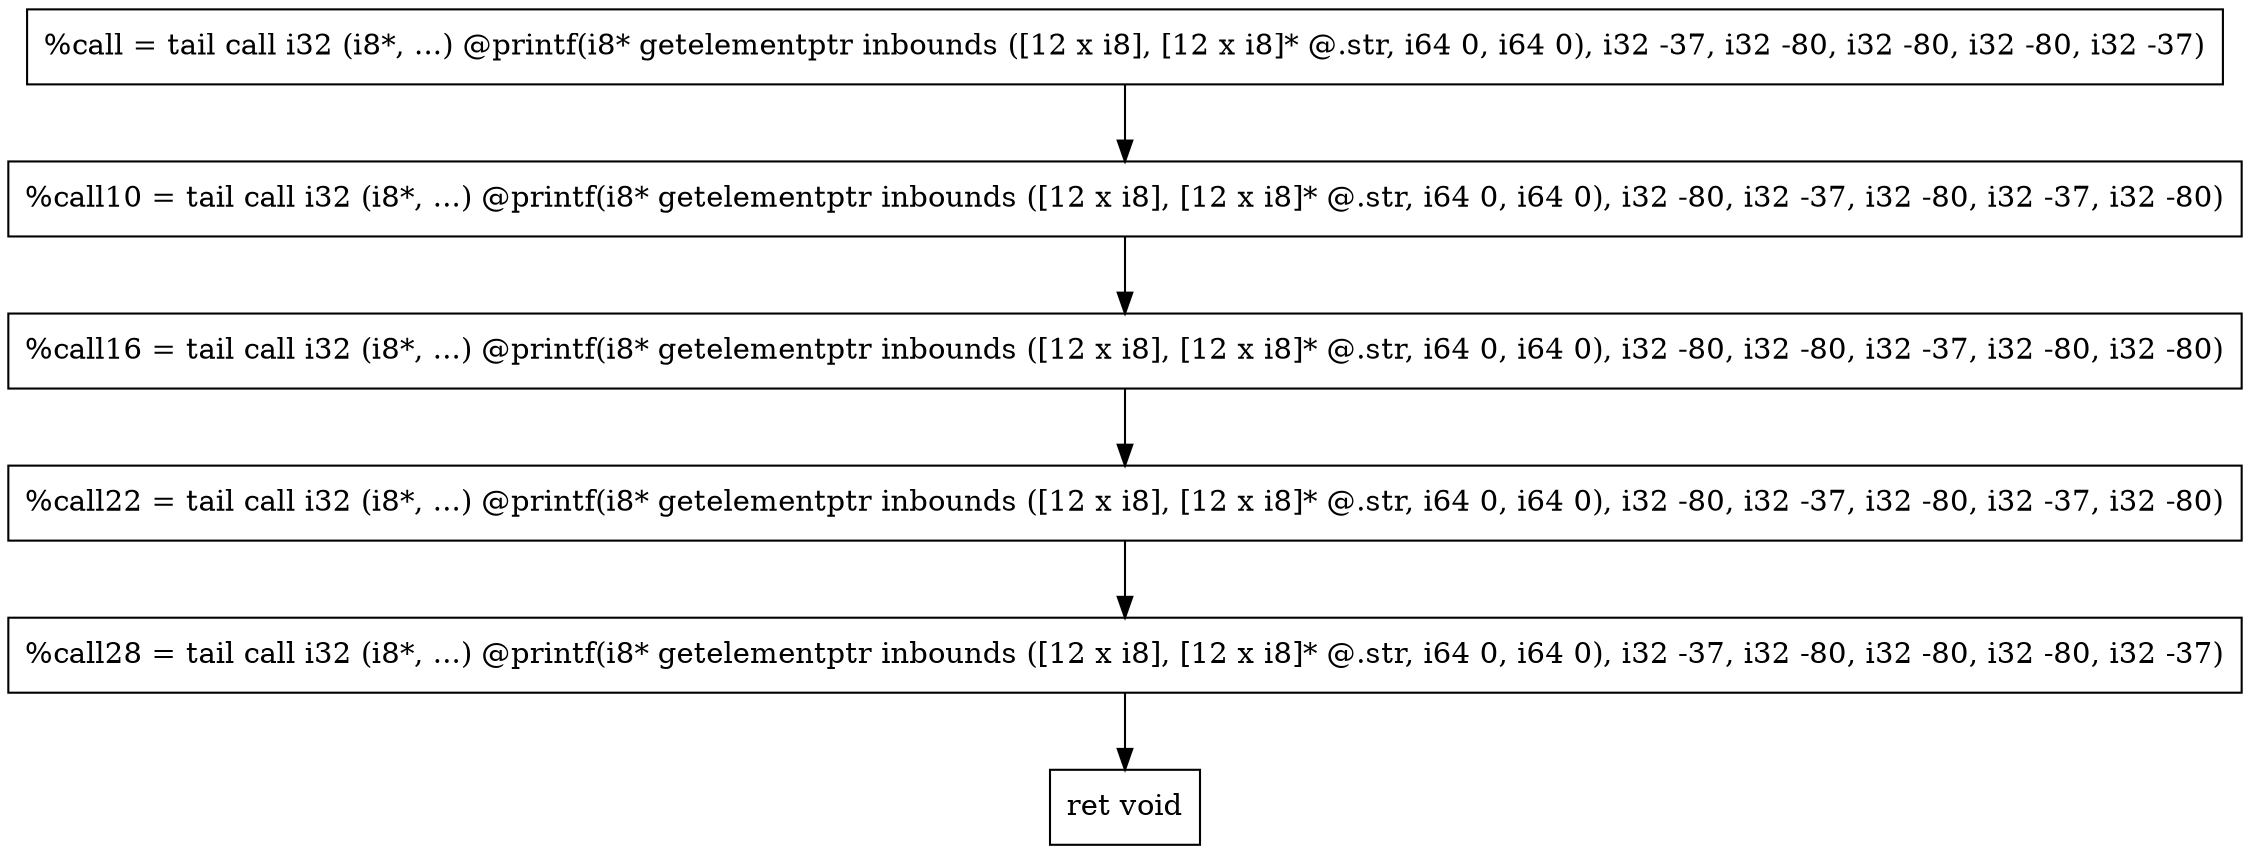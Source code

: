 digraph "CDFG for'func' function" {
	Node0x56326c138e08[shape=record, label="  %call = tail call i32 (i8*, ...) @printf(i8* getelementptr inbounds ([12 x i8], [12 x i8]* @.str, i64 0, i64 0), i32 -37, i32 -80, i32 -80, i32 -80, i32 -37)"]
	Node0x56326c138f98[shape=record, label="  %call10 = tail call i32 (i8*, ...) @printf(i8* getelementptr inbounds ([12 x i8], [12 x i8]* @.str, i64 0, i64 0), i32 -80, i32 -37, i32 -80, i32 -37, i32 -80)"]
	Node0x56326c139108[shape=record, label="  %call16 = tail call i32 (i8*, ...) @printf(i8* getelementptr inbounds ([12 x i8], [12 x i8]* @.str, i64 0, i64 0), i32 -80, i32 -80, i32 -37, i32 -80, i32 -80)"]
	Node0x56326c139278[shape=record, label="  %call22 = tail call i32 (i8*, ...) @printf(i8* getelementptr inbounds ([12 x i8], [12 x i8]* @.str, i64 0, i64 0), i32 -80, i32 -37, i32 -80, i32 -37, i32 -80)"]
	Node0x56326c1393e8[shape=record, label="  %call28 = tail call i32 (i8*, ...) @printf(i8* getelementptr inbounds ([12 x i8], [12 x i8]* @.str, i64 0, i64 0), i32 -37, i32 -80, i32 -80, i32 -80, i32 -37)"]
	Node0x56326c139490[shape=record, label="  ret void"]
	Node0x56326c138e08 -> Node0x56326c138f98
	Node0x56326c138f98 -> Node0x56326c139108
	Node0x56326c139108 -> Node0x56326c139278
	Node0x56326c139278 -> Node0x56326c1393e8
	Node0x56326c1393e8 -> Node0x56326c139490
edge [color=red]
}
